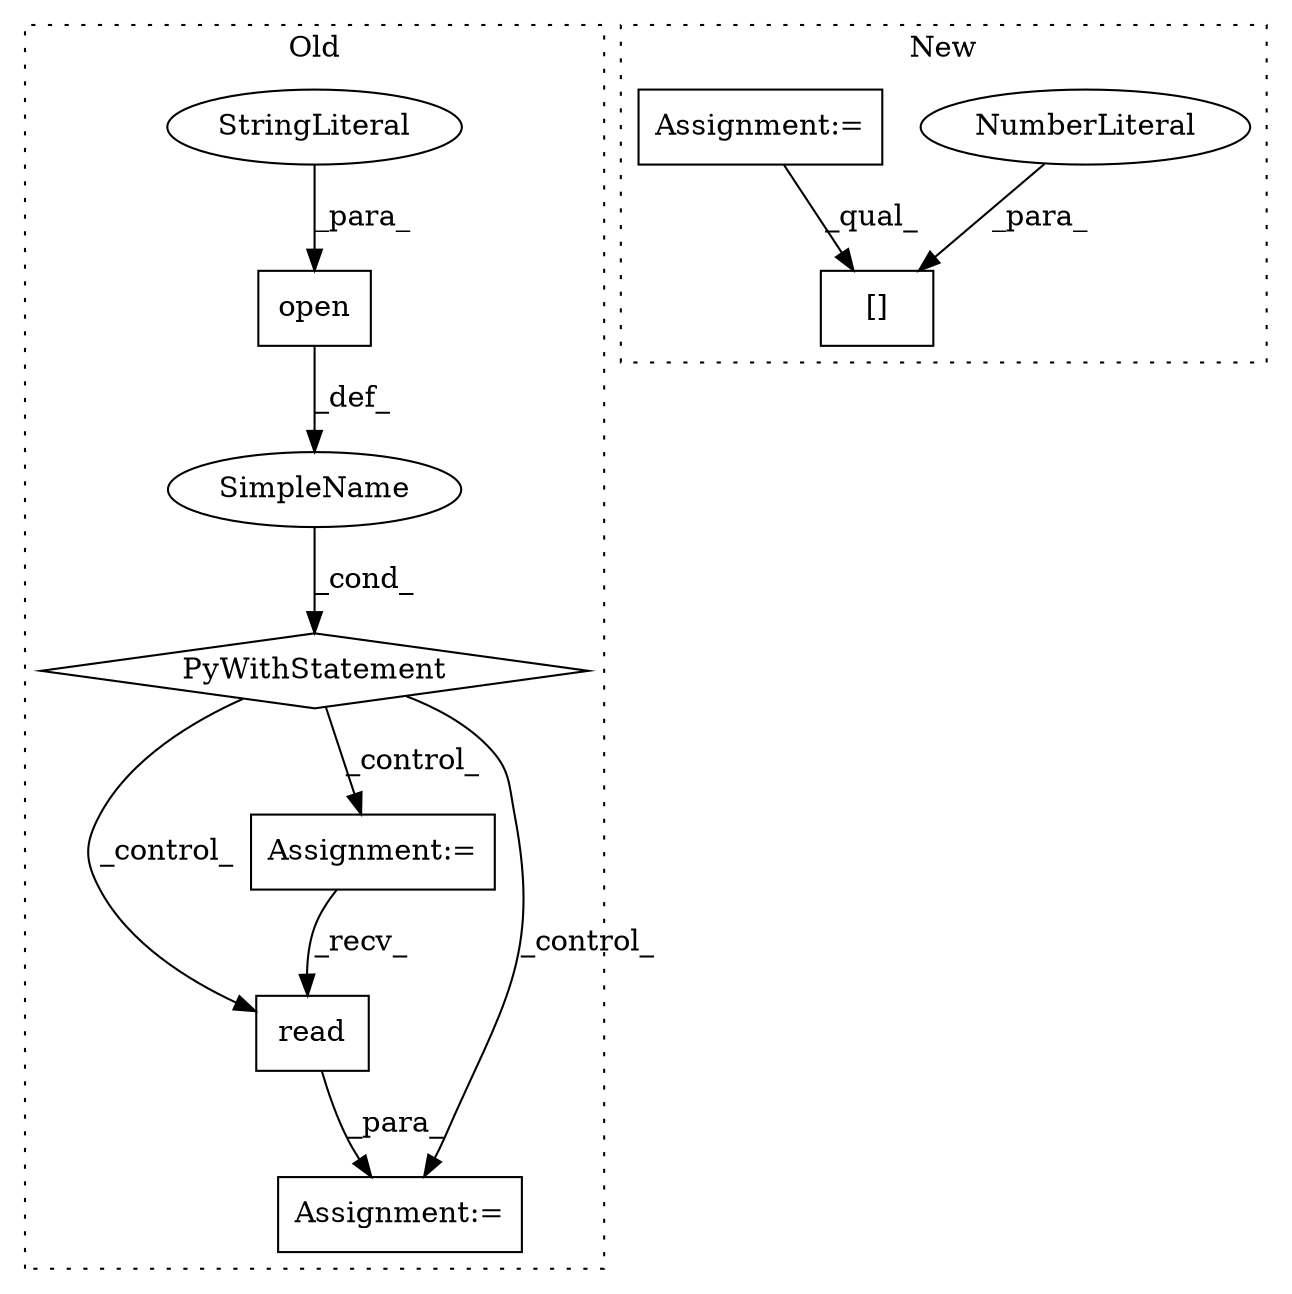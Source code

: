 digraph G {
subgraph cluster0 {
1 [label="read" a="32" s="1216" l="6" shape="box"];
3 [label="Assignment:=" a="7" s="1213" l="1" shape="box"];
4 [label="Assignment:=" a="7" s="1195" l="1" shape="box"];
5 [label="SimpleName" a="42" s="" l="" shape="ellipse"];
6 [label="PyWithStatement" a="104" s="1139,1180" l="10,2" shape="diamond"];
7 [label="open" a="32" s="1149,1179" l="5,1" shape="box"];
9 [label="StringLiteral" a="45" s="1176" l="3" shape="ellipse"];
label = "Old";
style="dotted";
}
subgraph cluster1 {
2 [label="[]" a="2" s="1535,1541" l="5,1" shape="box"];
8 [label="NumberLiteral" a="34" s="1540" l="1" shape="ellipse"];
10 [label="Assignment:=" a="7" s="1379" l="68" shape="box"];
label = "New";
style="dotted";
}
1 -> 3 [label="_para_"];
4 -> 1 [label="_recv_"];
5 -> 6 [label="_cond_"];
6 -> 1 [label="_control_"];
6 -> 4 [label="_control_"];
6 -> 3 [label="_control_"];
7 -> 5 [label="_def_"];
8 -> 2 [label="_para_"];
9 -> 7 [label="_para_"];
10 -> 2 [label="_qual_"];
}